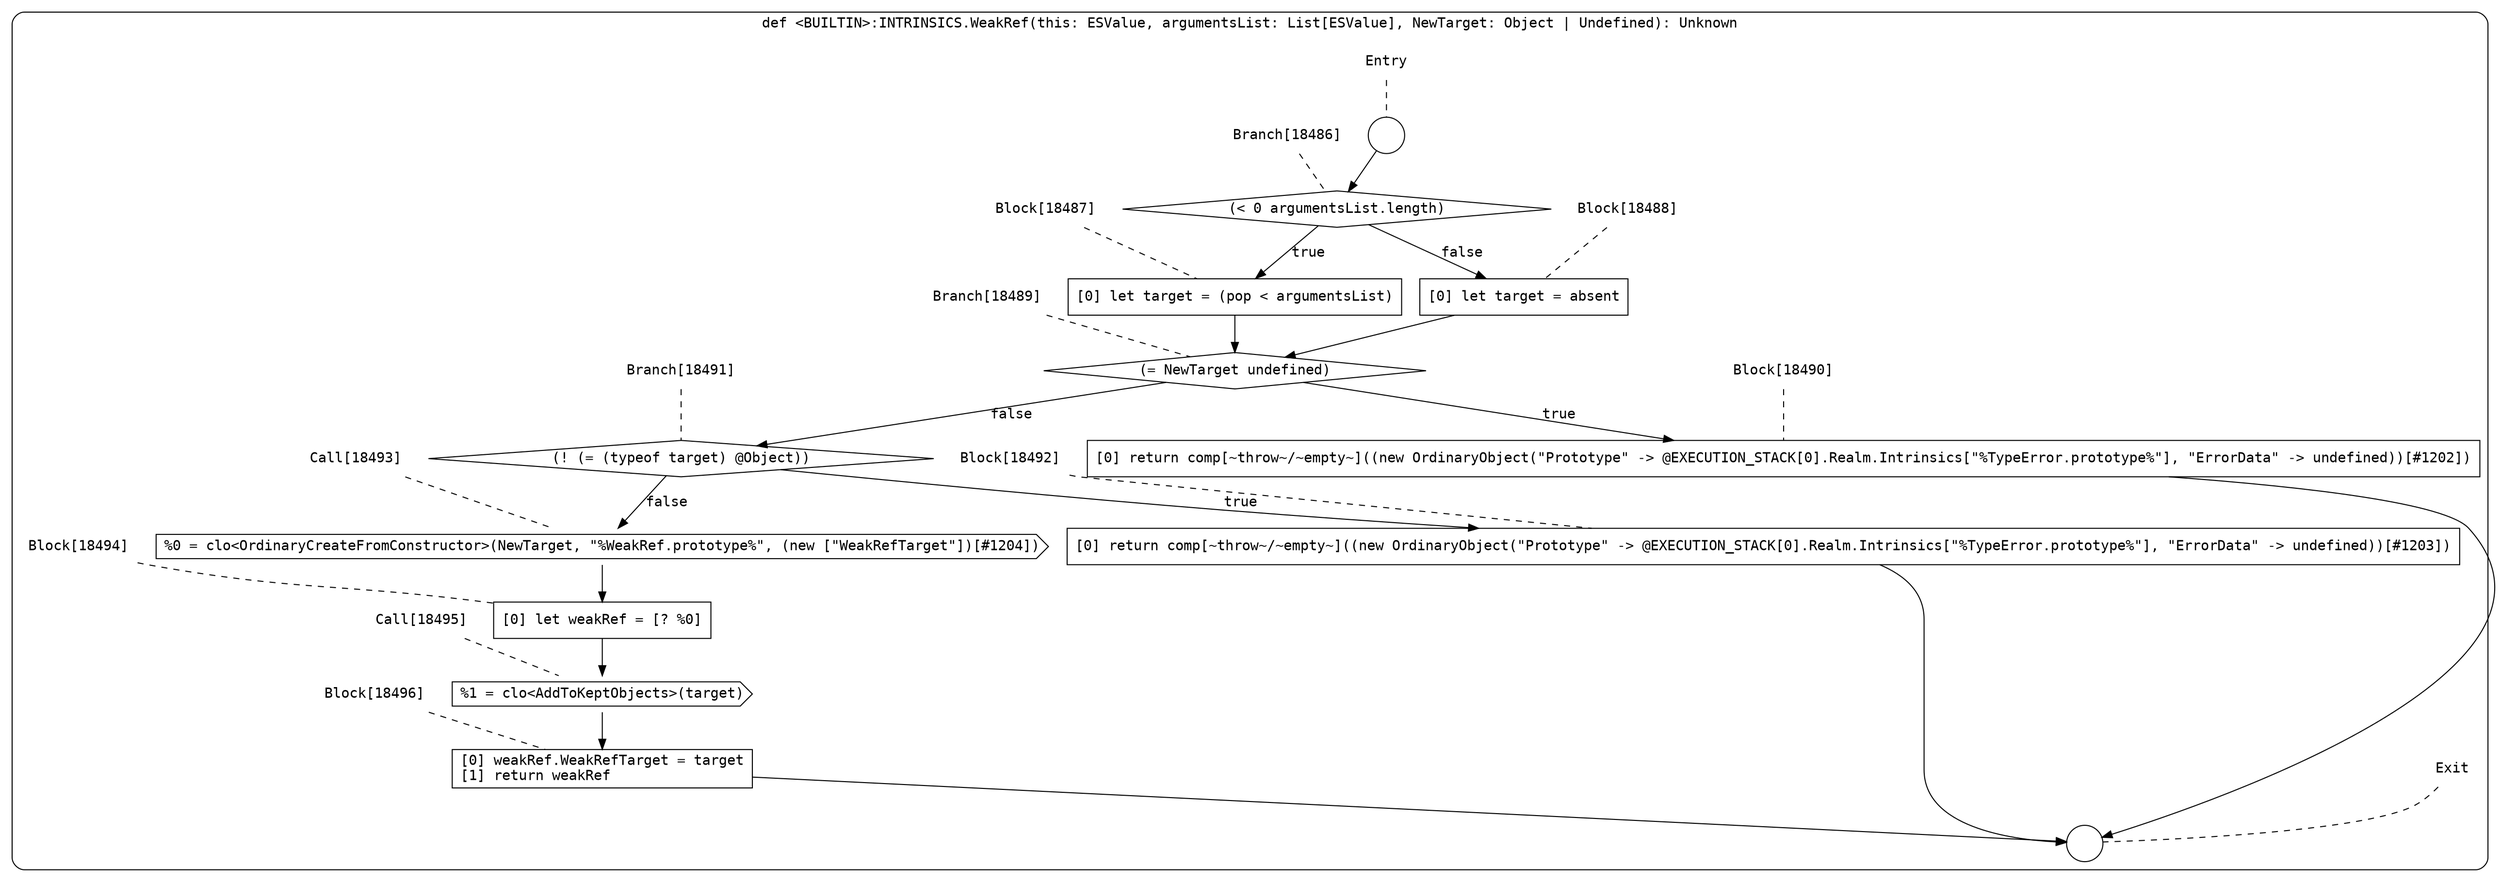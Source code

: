 digraph {
  graph [fontname = "Consolas"]
  node [fontname = "Consolas"]
  edge [fontname = "Consolas"]
  subgraph cluster2553 {
    label = "def <BUILTIN>:INTRINSICS.WeakRef(this: ESValue, argumentsList: List[ESValue], NewTarget: Object | Undefined): Unknown"
    style = rounded
    cluster2553_entry_name [shape=none, label=<<font color="black">Entry</font>>]
    cluster2553_entry_name -> cluster2553_entry [arrowhead=none, color="black", style=dashed]
    cluster2553_entry [shape=circle label=" " color="black" fillcolor="white" style=filled]
    cluster2553_entry -> node18486 [color="black"]
    cluster2553_exit_name [shape=none, label=<<font color="black">Exit</font>>]
    cluster2553_exit_name -> cluster2553_exit [arrowhead=none, color="black", style=dashed]
    cluster2553_exit [shape=circle label=" " color="black" fillcolor="white" style=filled]
    node18486_name [shape=none, label=<<font color="black">Branch[18486]</font>>]
    node18486_name -> node18486 [arrowhead=none, color="black", style=dashed]
    node18486 [shape=diamond, label=<<font color="black">(&lt; 0 argumentsList.length)</font>> color="black" fillcolor="white", style=filled]
    node18486 -> node18487 [label=<<font color="black">true</font>> color="black"]
    node18486 -> node18488 [label=<<font color="black">false</font>> color="black"]
    node18487_name [shape=none, label=<<font color="black">Block[18487]</font>>]
    node18487_name -> node18487 [arrowhead=none, color="black", style=dashed]
    node18487 [shape=box, label=<<font color="black">[0] let target = (pop &lt; argumentsList)<BR ALIGN="LEFT"/></font>> color="black" fillcolor="white", style=filled]
    node18487 -> node18489 [color="black"]
    node18488_name [shape=none, label=<<font color="black">Block[18488]</font>>]
    node18488_name -> node18488 [arrowhead=none, color="black", style=dashed]
    node18488 [shape=box, label=<<font color="black">[0] let target = absent<BR ALIGN="LEFT"/></font>> color="black" fillcolor="white", style=filled]
    node18488 -> node18489 [color="black"]
    node18489_name [shape=none, label=<<font color="black">Branch[18489]</font>>]
    node18489_name -> node18489 [arrowhead=none, color="black", style=dashed]
    node18489 [shape=diamond, label=<<font color="black">(= NewTarget undefined)</font>> color="black" fillcolor="white", style=filled]
    node18489 -> node18490 [label=<<font color="black">true</font>> color="black"]
    node18489 -> node18491 [label=<<font color="black">false</font>> color="black"]
    node18490_name [shape=none, label=<<font color="black">Block[18490]</font>>]
    node18490_name -> node18490 [arrowhead=none, color="black", style=dashed]
    node18490 [shape=box, label=<<font color="black">[0] return comp[~throw~/~empty~]((new OrdinaryObject(&quot;Prototype&quot; -&gt; @EXECUTION_STACK[0].Realm.Intrinsics[&quot;%TypeError.prototype%&quot;], &quot;ErrorData&quot; -&gt; undefined))[#1202])<BR ALIGN="LEFT"/></font>> color="black" fillcolor="white", style=filled]
    node18490 -> cluster2553_exit [color="black"]
    node18491_name [shape=none, label=<<font color="black">Branch[18491]</font>>]
    node18491_name -> node18491 [arrowhead=none, color="black", style=dashed]
    node18491 [shape=diamond, label=<<font color="black">(! (= (typeof target) @Object))</font>> color="black" fillcolor="white", style=filled]
    node18491 -> node18492 [label=<<font color="black">true</font>> color="black"]
    node18491 -> node18493 [label=<<font color="black">false</font>> color="black"]
    node18492_name [shape=none, label=<<font color="black">Block[18492]</font>>]
    node18492_name -> node18492 [arrowhead=none, color="black", style=dashed]
    node18492 [shape=box, label=<<font color="black">[0] return comp[~throw~/~empty~]((new OrdinaryObject(&quot;Prototype&quot; -&gt; @EXECUTION_STACK[0].Realm.Intrinsics[&quot;%TypeError.prototype%&quot;], &quot;ErrorData&quot; -&gt; undefined))[#1203])<BR ALIGN="LEFT"/></font>> color="black" fillcolor="white", style=filled]
    node18492 -> cluster2553_exit [color="black"]
    node18493_name [shape=none, label=<<font color="black">Call[18493]</font>>]
    node18493_name -> node18493 [arrowhead=none, color="black", style=dashed]
    node18493 [shape=cds, label=<<font color="black">%0 = clo&lt;OrdinaryCreateFromConstructor&gt;(NewTarget, &quot;%WeakRef.prototype%&quot;, (new [&quot;WeakRefTarget&quot;])[#1204])</font>> color="black" fillcolor="white", style=filled]
    node18493 -> node18494 [color="black"]
    node18494_name [shape=none, label=<<font color="black">Block[18494]</font>>]
    node18494_name -> node18494 [arrowhead=none, color="black", style=dashed]
    node18494 [shape=box, label=<<font color="black">[0] let weakRef = [? %0]<BR ALIGN="LEFT"/></font>> color="black" fillcolor="white", style=filled]
    node18494 -> node18495 [color="black"]
    node18495_name [shape=none, label=<<font color="black">Call[18495]</font>>]
    node18495_name -> node18495 [arrowhead=none, color="black", style=dashed]
    node18495 [shape=cds, label=<<font color="black">%1 = clo&lt;AddToKeptObjects&gt;(target)</font>> color="black" fillcolor="white", style=filled]
    node18495 -> node18496 [color="black"]
    node18496_name [shape=none, label=<<font color="black">Block[18496]</font>>]
    node18496_name -> node18496 [arrowhead=none, color="black", style=dashed]
    node18496 [shape=box, label=<<font color="black">[0] weakRef.WeakRefTarget = target<BR ALIGN="LEFT"/>[1] return weakRef<BR ALIGN="LEFT"/></font>> color="black" fillcolor="white", style=filled]
    node18496 -> cluster2553_exit [color="black"]
  }
}